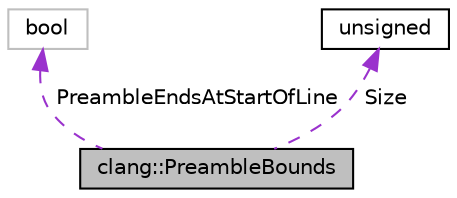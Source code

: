 digraph "clang::PreambleBounds"
{
 // LATEX_PDF_SIZE
  bgcolor="transparent";
  edge [fontname="Helvetica",fontsize="10",labelfontname="Helvetica",labelfontsize="10"];
  node [fontname="Helvetica",fontsize="10",shape=record];
  Node1 [label="clang::PreambleBounds",height=0.2,width=0.4,color="black", fillcolor="grey75", style="filled", fontcolor="black",tooltip="Describes the bounds (start, size) of the preamble and a flag required by PreprocessorOptions::Precom..."];
  Node2 -> Node1 [dir="back",color="darkorchid3",fontsize="10",style="dashed",label=" PreambleEndsAtStartOfLine" ,fontname="Helvetica"];
  Node2 [label="bool",height=0.2,width=0.4,color="grey75",tooltip=" "];
  Node3 -> Node1 [dir="back",color="darkorchid3",fontsize="10",style="dashed",label=" Size" ,fontname="Helvetica"];
  Node3 [label="unsigned",height=0.2,width=0.4,color="black",URL="$classunsigned.html",tooltip=" "];
}
